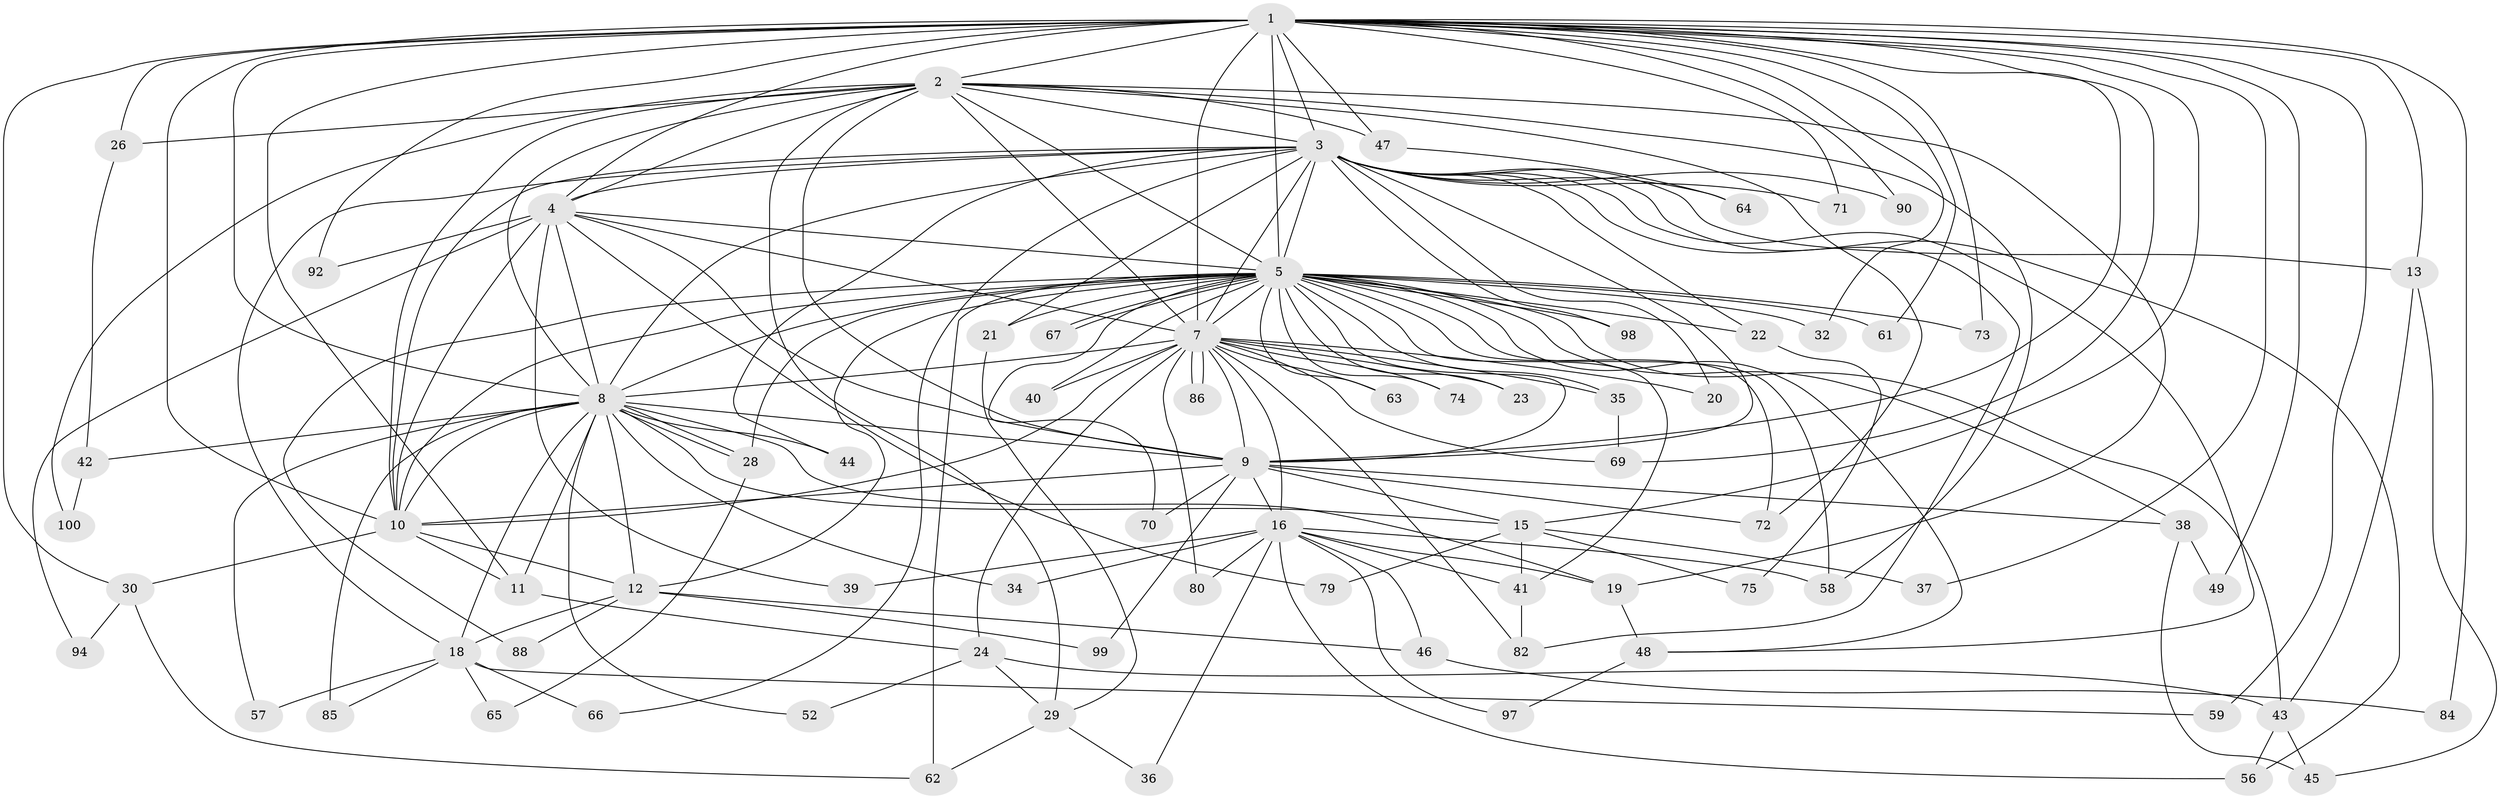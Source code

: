 // original degree distribution, {20: 0.01, 17: 0.01, 24: 0.01, 14: 0.01, 36: 0.01, 18: 0.01, 23: 0.02, 16: 0.01, 12: 0.02, 4: 0.08, 6: 0.01, 2: 0.58, 7: 0.01, 8: 0.01, 3: 0.17, 5: 0.03}
// Generated by graph-tools (version 1.1) at 2025/38/02/21/25 10:38:52]
// undirected, 75 vertices, 185 edges
graph export_dot {
graph [start="1"]
  node [color=gray90,style=filled];
  1 [super="+6"];
  2 [super="+14"];
  3 [super="+53"];
  4 [super="+17"];
  5 [super="+87"];
  7 [super="+54"];
  8 [super="+68"];
  9 [super="+55"];
  10 [super="+25"];
  11;
  12 [super="+27"];
  13;
  15 [super="+31"];
  16 [super="+89"];
  18 [super="+77"];
  19;
  20;
  21;
  22;
  23;
  24;
  26;
  28 [super="+51"];
  29 [super="+33"];
  30;
  32;
  34;
  35 [super="+78"];
  36;
  37;
  38;
  39;
  40;
  41 [super="+50"];
  42;
  43 [super="+95"];
  44;
  45 [super="+76"];
  46;
  47;
  48 [super="+91"];
  49;
  52;
  56 [super="+60"];
  57;
  58 [super="+83"];
  59;
  61;
  62 [super="+81"];
  63;
  64;
  65;
  66;
  67;
  69;
  70;
  71;
  72 [super="+96"];
  73;
  74;
  75;
  79;
  80;
  82 [super="+93"];
  84;
  85;
  86;
  88;
  90;
  92;
  94;
  97;
  98;
  99;
  100;
  1 -- 2 [weight=3];
  1 -- 3 [weight=2];
  1 -- 4 [weight=3];
  1 -- 5 [weight=2];
  1 -- 7 [weight=3];
  1 -- 8 [weight=2];
  1 -- 9 [weight=2];
  1 -- 10 [weight=2];
  1 -- 11;
  1 -- 13;
  1 -- 30;
  1 -- 32;
  1 -- 37;
  1 -- 47;
  1 -- 61;
  1 -- 73;
  1 -- 69;
  1 -- 71;
  1 -- 84;
  1 -- 90;
  1 -- 26;
  1 -- 92;
  1 -- 49;
  1 -- 59;
  1 -- 15;
  2 -- 3;
  2 -- 4;
  2 -- 5;
  2 -- 7;
  2 -- 8;
  2 -- 9;
  2 -- 10;
  2 -- 19;
  2 -- 26;
  2 -- 29;
  2 -- 47;
  2 -- 58;
  2 -- 72;
  2 -- 100;
  3 -- 4;
  3 -- 5;
  3 -- 7;
  3 -- 8;
  3 -- 9;
  3 -- 10;
  3 -- 13;
  3 -- 18;
  3 -- 20;
  3 -- 21;
  3 -- 22;
  3 -- 44;
  3 -- 48;
  3 -- 56;
  3 -- 66;
  3 -- 71;
  3 -- 82;
  3 -- 90;
  3 -- 98;
  3 -- 64;
  4 -- 5;
  4 -- 7;
  4 -- 8;
  4 -- 9;
  4 -- 10;
  4 -- 39;
  4 -- 79;
  4 -- 92;
  4 -- 94;
  5 -- 7;
  5 -- 8 [weight=2];
  5 -- 9;
  5 -- 10;
  5 -- 12;
  5 -- 21;
  5 -- 22;
  5 -- 23;
  5 -- 32;
  5 -- 35;
  5 -- 38;
  5 -- 40;
  5 -- 43;
  5 -- 61;
  5 -- 62;
  5 -- 63;
  5 -- 67;
  5 -- 67;
  5 -- 70;
  5 -- 73;
  5 -- 74;
  5 -- 88;
  5 -- 98;
  5 -- 41;
  5 -- 48;
  5 -- 72;
  5 -- 58;
  5 -- 28;
  7 -- 8;
  7 -- 9;
  7 -- 10;
  7 -- 16;
  7 -- 20;
  7 -- 23;
  7 -- 24;
  7 -- 35;
  7 -- 40;
  7 -- 63;
  7 -- 69;
  7 -- 74;
  7 -- 80;
  7 -- 86;
  7 -- 86;
  7 -- 82;
  8 -- 9 [weight=2];
  8 -- 10;
  8 -- 11;
  8 -- 15;
  8 -- 19;
  8 -- 28;
  8 -- 28;
  8 -- 34;
  8 -- 42;
  8 -- 44;
  8 -- 52;
  8 -- 57;
  8 -- 85;
  8 -- 18;
  8 -- 12;
  9 -- 10;
  9 -- 15;
  9 -- 16;
  9 -- 38;
  9 -- 70;
  9 -- 72;
  9 -- 99;
  10 -- 12;
  10 -- 30;
  10 -- 11;
  11 -- 24;
  12 -- 18;
  12 -- 46;
  12 -- 88;
  12 -- 99;
  13 -- 43;
  13 -- 45;
  15 -- 37;
  15 -- 41;
  15 -- 75;
  15 -- 79;
  16 -- 34;
  16 -- 36;
  16 -- 39;
  16 -- 41;
  16 -- 46;
  16 -- 56;
  16 -- 58;
  16 -- 80;
  16 -- 97;
  16 -- 19;
  18 -- 57;
  18 -- 59;
  18 -- 65;
  18 -- 66;
  18 -- 85;
  19 -- 48;
  21 -- 29;
  22 -- 75;
  24 -- 52;
  24 -- 29;
  24 -- 43;
  26 -- 42;
  28 -- 65;
  29 -- 36;
  29 -- 62;
  30 -- 94;
  30 -- 62;
  35 -- 69;
  38 -- 49;
  38 -- 45;
  41 -- 82;
  42 -- 100;
  43 -- 45;
  43 -- 56;
  46 -- 84;
  47 -- 64;
  48 -- 97;
}
